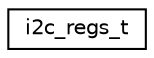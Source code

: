 digraph "Graphical Class Hierarchy"
{
 // LATEX_PDF_SIZE
  edge [fontname="Helvetica",fontsize="10",labelfontname="Helvetica",labelfontsize="10"];
  node [fontname="Helvetica",fontsize="10",shape=record];
  rankdir="LR";
  Node0 [label="i2c_regs_t",height=0.2,width=0.4,color="black", fillcolor="white", style="filled",URL="$structi2c__regs__t.html",tooltip="I2C registers."];
}
